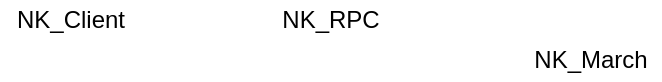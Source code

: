 <mxfile version="15.6.6" type="github">
  <diagram id="pz58QnjkYRKvhONoNbWY" name="Page-1">
    <mxGraphModel dx="1422" dy="762" grid="1" gridSize="10" guides="1" tooltips="1" connect="1" arrows="1" fold="1" page="1" pageScale="1" pageWidth="827" pageHeight="1169" math="0" shadow="0">
      <root>
        <mxCell id="0" />
        <mxCell id="1" parent="0" />
        <mxCell id="VP20XHgP-1vDWSUO4OWi-1" value="NK_Client&lt;br&gt;" style="text;html=1;align=center;verticalAlign=middle;resizable=0;points=[];autosize=1;strokeColor=none;fillColor=none;" vertex="1" parent="1">
          <mxGeometry x="105" y="120" width="70" height="20" as="geometry" />
        </mxCell>
        <mxCell id="VP20XHgP-1vDWSUO4OWi-2" value="NK_RPC&lt;br&gt;" style="text;html=1;align=center;verticalAlign=middle;resizable=0;points=[];autosize=1;strokeColor=none;fillColor=none;fontColor=default;" vertex="1" parent="1">
          <mxGeometry x="240" y="120" width="60" height="20" as="geometry" />
        </mxCell>
        <mxCell id="VP20XHgP-1vDWSUO4OWi-3" value="NK_March" style="text;html=1;align=center;verticalAlign=middle;resizable=0;points=[];autosize=1;strokeColor=none;fillColor=none;" vertex="1" parent="1">
          <mxGeometry x="365" y="140" width="70" height="20" as="geometry" />
        </mxCell>
      </root>
    </mxGraphModel>
  </diagram>
</mxfile>
